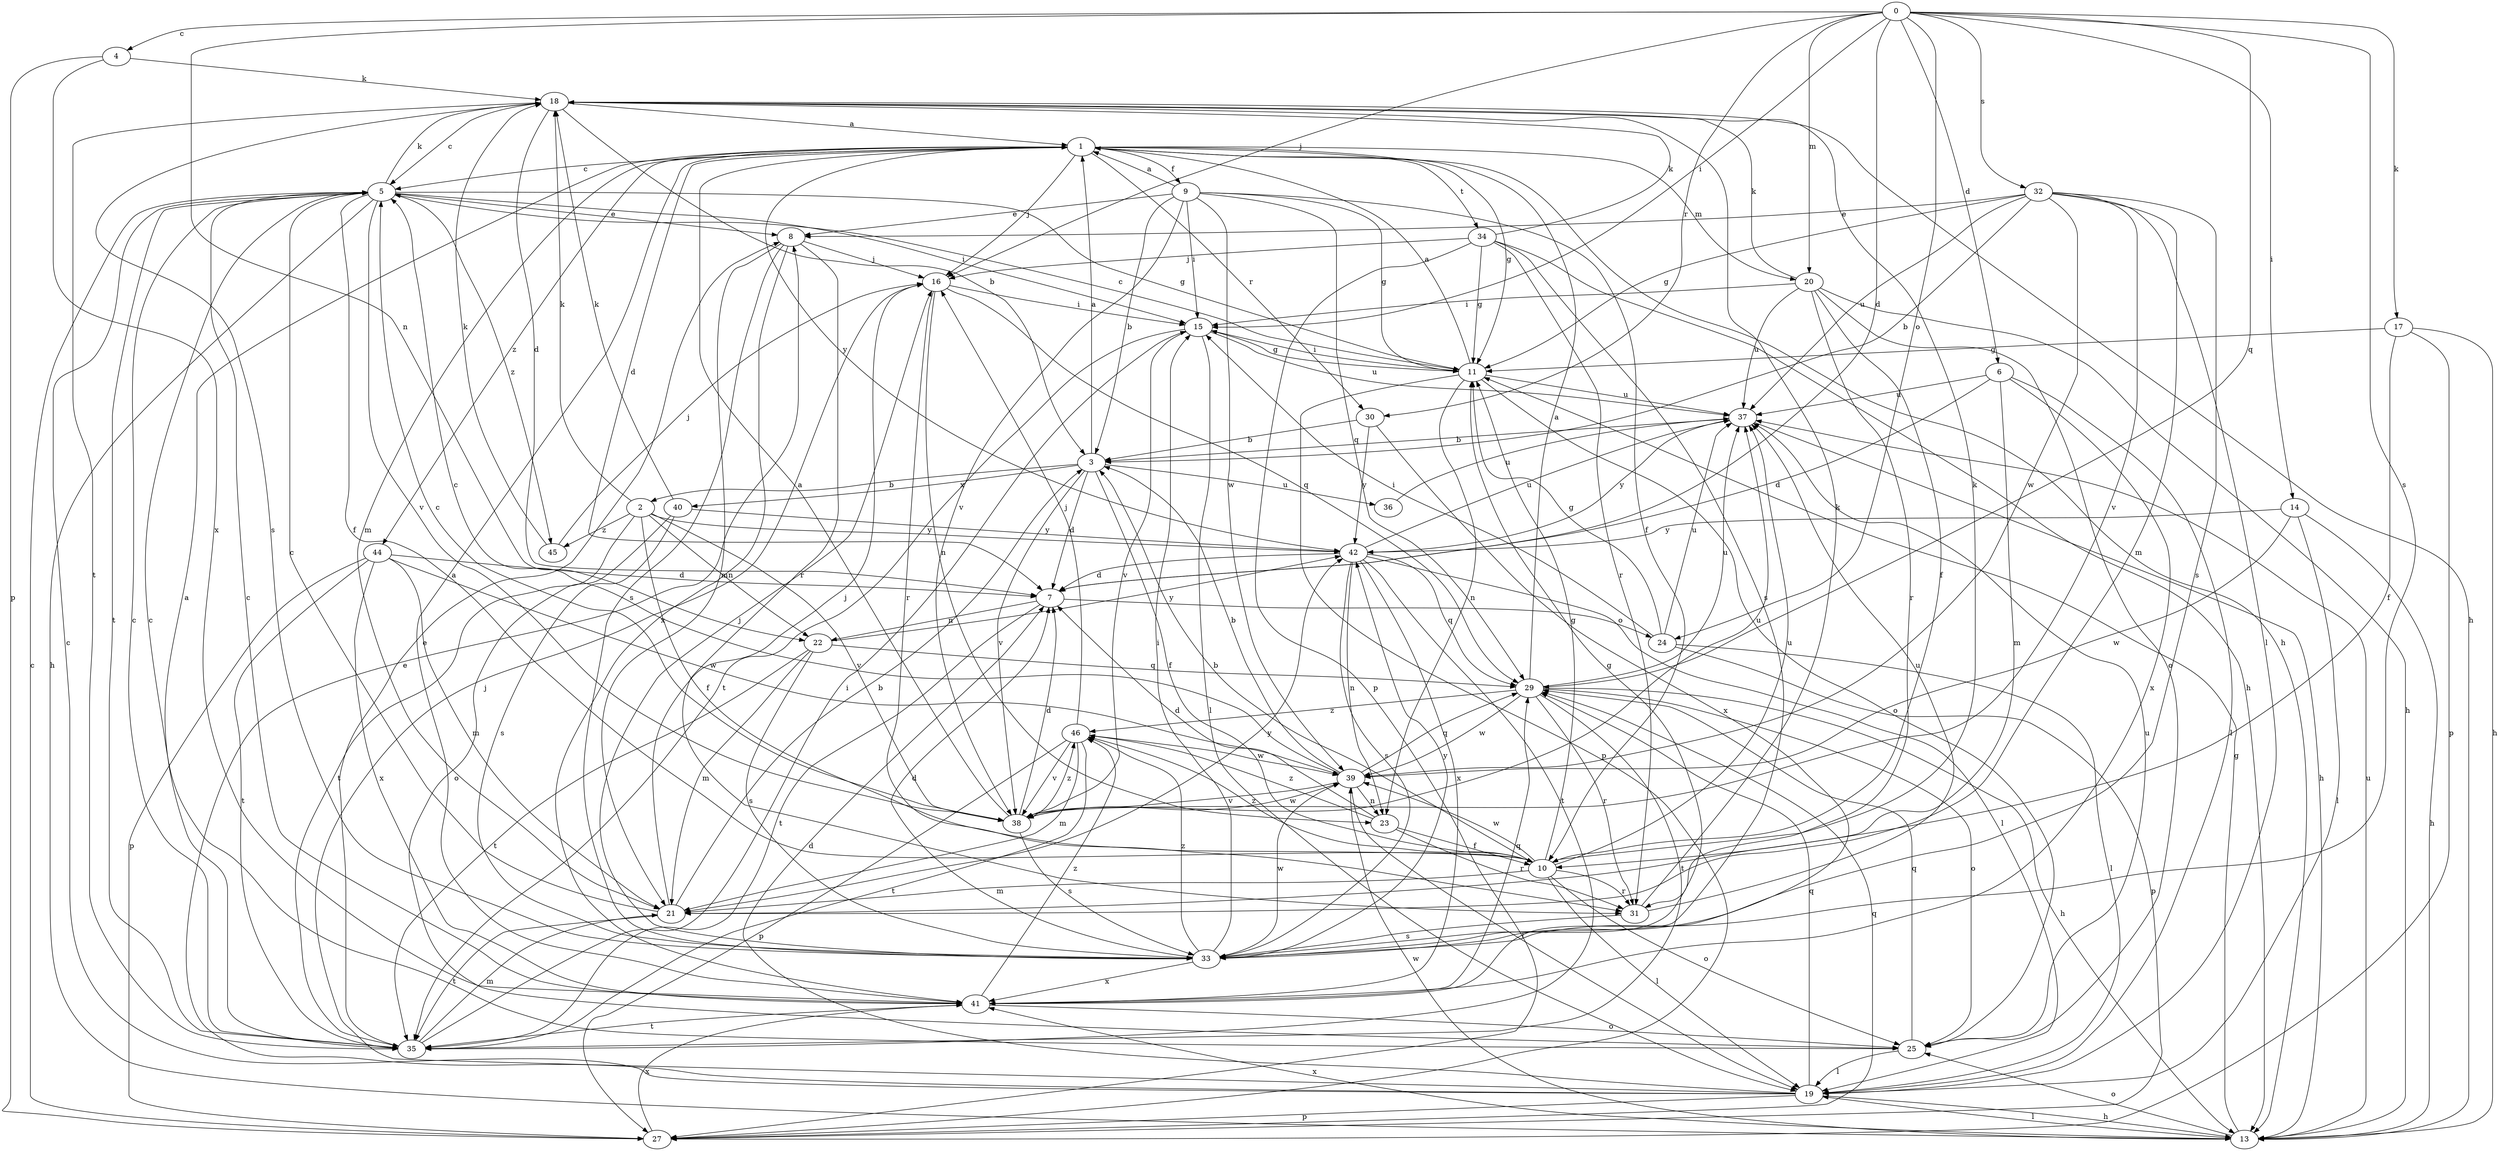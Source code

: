 strict digraph  {
0;
1;
2;
3;
4;
5;
6;
7;
8;
9;
10;
11;
13;
14;
15;
16;
17;
18;
19;
20;
21;
22;
23;
24;
25;
27;
29;
30;
31;
32;
33;
34;
35;
36;
37;
38;
39;
40;
41;
42;
44;
45;
46;
0 -> 4  [label=c];
0 -> 6  [label=d];
0 -> 7  [label=d];
0 -> 14  [label=i];
0 -> 15  [label=i];
0 -> 16  [label=j];
0 -> 17  [label=k];
0 -> 20  [label=m];
0 -> 22  [label=n];
0 -> 24  [label=o];
0 -> 29  [label=q];
0 -> 30  [label=r];
0 -> 32  [label=s];
0 -> 33  [label=s];
1 -> 5  [label=c];
1 -> 7  [label=d];
1 -> 9  [label=f];
1 -> 11  [label=g];
1 -> 13  [label=h];
1 -> 16  [label=j];
1 -> 20  [label=m];
1 -> 21  [label=m];
1 -> 30  [label=r];
1 -> 34  [label=t];
1 -> 42  [label=y];
1 -> 44  [label=z];
2 -> 10  [label=f];
2 -> 18  [label=k];
2 -> 22  [label=n];
2 -> 35  [label=t];
2 -> 38  [label=v];
2 -> 42  [label=y];
2 -> 45  [label=z];
3 -> 1  [label=a];
3 -> 2  [label=b];
3 -> 7  [label=d];
3 -> 10  [label=f];
3 -> 36  [label=u];
3 -> 38  [label=v];
3 -> 40  [label=x];
4 -> 18  [label=k];
4 -> 27  [label=p];
4 -> 41  [label=x];
5 -> 8  [label=e];
5 -> 10  [label=f];
5 -> 11  [label=g];
5 -> 13  [label=h];
5 -> 15  [label=i];
5 -> 18  [label=k];
5 -> 35  [label=t];
5 -> 38  [label=v];
5 -> 45  [label=z];
6 -> 7  [label=d];
6 -> 19  [label=l];
6 -> 21  [label=m];
6 -> 37  [label=u];
6 -> 41  [label=x];
7 -> 22  [label=n];
7 -> 24  [label=o];
7 -> 35  [label=t];
8 -> 16  [label=j];
8 -> 21  [label=m];
8 -> 31  [label=r];
8 -> 33  [label=s];
8 -> 41  [label=x];
9 -> 1  [label=a];
9 -> 3  [label=b];
9 -> 8  [label=e];
9 -> 10  [label=f];
9 -> 11  [label=g];
9 -> 15  [label=i];
9 -> 29  [label=q];
9 -> 38  [label=v];
9 -> 39  [label=w];
10 -> 3  [label=b];
10 -> 11  [label=g];
10 -> 18  [label=k];
10 -> 19  [label=l];
10 -> 21  [label=m];
10 -> 25  [label=o];
10 -> 31  [label=r];
10 -> 37  [label=u];
10 -> 39  [label=w];
10 -> 46  [label=z];
11 -> 1  [label=a];
11 -> 5  [label=c];
11 -> 15  [label=i];
11 -> 23  [label=n];
11 -> 25  [label=o];
11 -> 27  [label=p];
11 -> 37  [label=u];
13 -> 11  [label=g];
13 -> 19  [label=l];
13 -> 25  [label=o];
13 -> 37  [label=u];
13 -> 39  [label=w];
13 -> 41  [label=x];
14 -> 13  [label=h];
14 -> 19  [label=l];
14 -> 39  [label=w];
14 -> 42  [label=y];
15 -> 11  [label=g];
15 -> 19  [label=l];
15 -> 35  [label=t];
15 -> 37  [label=u];
15 -> 38  [label=v];
16 -> 15  [label=i];
16 -> 23  [label=n];
16 -> 29  [label=q];
16 -> 31  [label=r];
17 -> 10  [label=f];
17 -> 11  [label=g];
17 -> 13  [label=h];
17 -> 27  [label=p];
18 -> 1  [label=a];
18 -> 3  [label=b];
18 -> 5  [label=c];
18 -> 7  [label=d];
18 -> 13  [label=h];
18 -> 33  [label=s];
18 -> 35  [label=t];
19 -> 5  [label=c];
19 -> 7  [label=d];
19 -> 8  [label=e];
19 -> 13  [label=h];
19 -> 16  [label=j];
19 -> 27  [label=p];
19 -> 29  [label=q];
20 -> 10  [label=f];
20 -> 13  [label=h];
20 -> 15  [label=i];
20 -> 18  [label=k];
20 -> 25  [label=o];
20 -> 31  [label=r];
20 -> 37  [label=u];
21 -> 3  [label=b];
21 -> 5  [label=c];
21 -> 16  [label=j];
21 -> 35  [label=t];
21 -> 42  [label=y];
22 -> 21  [label=m];
22 -> 29  [label=q];
22 -> 33  [label=s];
22 -> 35  [label=t];
22 -> 42  [label=y];
23 -> 7  [label=d];
23 -> 10  [label=f];
23 -> 31  [label=r];
23 -> 46  [label=z];
24 -> 11  [label=g];
24 -> 15  [label=i];
24 -> 19  [label=l];
24 -> 27  [label=p];
24 -> 37  [label=u];
25 -> 5  [label=c];
25 -> 19  [label=l];
25 -> 29  [label=q];
25 -> 37  [label=u];
27 -> 5  [label=c];
27 -> 29  [label=q];
27 -> 41  [label=x];
29 -> 1  [label=a];
29 -> 13  [label=h];
29 -> 25  [label=o];
29 -> 31  [label=r];
29 -> 35  [label=t];
29 -> 37  [label=u];
29 -> 39  [label=w];
29 -> 46  [label=z];
30 -> 3  [label=b];
30 -> 41  [label=x];
30 -> 42  [label=y];
31 -> 18  [label=k];
31 -> 33  [label=s];
31 -> 37  [label=u];
32 -> 3  [label=b];
32 -> 8  [label=e];
32 -> 11  [label=g];
32 -> 19  [label=l];
32 -> 21  [label=m];
32 -> 33  [label=s];
32 -> 37  [label=u];
32 -> 38  [label=v];
32 -> 39  [label=w];
33 -> 7  [label=d];
33 -> 11  [label=g];
33 -> 15  [label=i];
33 -> 16  [label=j];
33 -> 39  [label=w];
33 -> 41  [label=x];
33 -> 42  [label=y];
33 -> 46  [label=z];
34 -> 11  [label=g];
34 -> 13  [label=h];
34 -> 16  [label=j];
34 -> 18  [label=k];
34 -> 27  [label=p];
34 -> 31  [label=r];
34 -> 33  [label=s];
35 -> 1  [label=a];
35 -> 5  [label=c];
35 -> 8  [label=e];
35 -> 15  [label=i];
35 -> 21  [label=m];
36 -> 37  [label=u];
37 -> 3  [label=b];
37 -> 13  [label=h];
37 -> 42  [label=y];
38 -> 1  [label=a];
38 -> 5  [label=c];
38 -> 7  [label=d];
38 -> 33  [label=s];
38 -> 37  [label=u];
38 -> 39  [label=w];
38 -> 46  [label=z];
39 -> 3  [label=b];
39 -> 5  [label=c];
39 -> 19  [label=l];
39 -> 23  [label=n];
39 -> 29  [label=q];
39 -> 38  [label=v];
40 -> 18  [label=k];
40 -> 25  [label=o];
40 -> 33  [label=s];
40 -> 42  [label=y];
41 -> 1  [label=a];
41 -> 5  [label=c];
41 -> 25  [label=o];
41 -> 29  [label=q];
41 -> 35  [label=t];
41 -> 46  [label=z];
42 -> 7  [label=d];
42 -> 19  [label=l];
42 -> 23  [label=n];
42 -> 29  [label=q];
42 -> 33  [label=s];
42 -> 35  [label=t];
42 -> 37  [label=u];
42 -> 41  [label=x];
44 -> 7  [label=d];
44 -> 21  [label=m];
44 -> 27  [label=p];
44 -> 35  [label=t];
44 -> 39  [label=w];
44 -> 41  [label=x];
45 -> 16  [label=j];
45 -> 18  [label=k];
46 -> 16  [label=j];
46 -> 21  [label=m];
46 -> 27  [label=p];
46 -> 35  [label=t];
46 -> 38  [label=v];
46 -> 39  [label=w];
}
